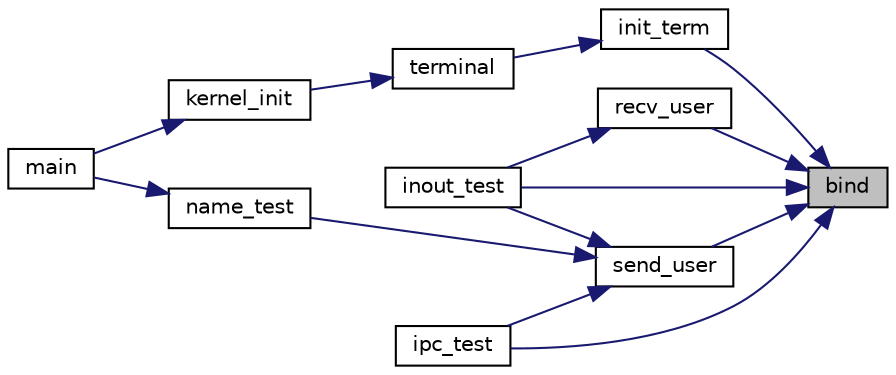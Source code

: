 digraph "bind"
{
 // LATEX_PDF_SIZE
  edge [fontname="Helvetica",fontsize="10",labelfontname="Helvetica",labelfontsize="10"];
  node [fontname="Helvetica",fontsize="10",shape=record];
  rankdir="RL";
  Node1 [label="bind",height=0.2,width=0.4,color="black", fillcolor="grey75", style="filled", fontcolor="black",tooltip="Binds a message box to the running process."];
  Node1 -> Node2 [dir="back",color="midnightblue",fontsize="10",style="solid"];
  Node2 [label="init_term",height=0.2,width=0.4,color="black", fillcolor="white", style="filled",URL="$k__terminal_8h.html#a3cbd88ed10b5fb037f3a043d3513cbf3",tooltip="Initializes the terminal settings."];
  Node2 -> Node3 [dir="back",color="midnightblue",fontsize="10",style="solid"];
  Node3 [label="terminal",height=0.2,width=0.4,color="black", fillcolor="white", style="filled",URL="$k__terminal_8h.html#aadb0857d6d4bedf44cea1a4d10b01947",tooltip="Terminal process."];
  Node3 -> Node4 [dir="back",color="midnightblue",fontsize="10",style="solid"];
  Node4 [label="kernel_init",height=0.2,width=0.4,color="black", fillcolor="white", style="filled",URL="$k__handlers_8h.html#a3f19ffb1e6c83b6c0203fd69c0534437",tooltip="Initializes kernel data structures, drivers, and critical processes."];
  Node4 -> Node5 [dir="back",color="midnightblue",fontsize="10",style="solid"];
  Node5 [label="main",height=0.2,width=0.4,color="black", fillcolor="white", style="filled",URL="$main_8c.html#a840291bc02cba5474a4cb46a9b9566fe",tooltip="main.c"];
  Node1 -> Node6 [dir="back",color="midnightblue",fontsize="10",style="solid"];
  Node6 [label="inout_test",height=0.2,width=0.4,color="black", fillcolor="white", style="filled",URL="$main_8c.html#a9e1e3b7a7b222db64874c2cda0103865",tooltip=" "];
  Node1 -> Node7 [dir="back",color="midnightblue",fontsize="10",style="solid"];
  Node7 [label="ipc_test",height=0.2,width=0.4,color="black", fillcolor="white", style="filled",URL="$main_8c.html#af5356c2ce5eee233f4c94682e76a8d93",tooltip=" "];
  Node1 -> Node8 [dir="back",color="midnightblue",fontsize="10",style="solid"];
  Node8 [label="recv_user",height=0.2,width=0.4,color="black", fillcolor="white", style="filled",URL="$calls_8h.html#a67cfc95199f6a35287de875c59178767",tooltip="Receives a character string from the IO server (generated by the user)."];
  Node8 -> Node6 [dir="back",color="midnightblue",fontsize="10",style="solid"];
  Node1 -> Node9 [dir="back",color="midnightblue",fontsize="10",style="solid"];
  Node9 [label="send_user",height=0.2,width=0.4,color="black", fillcolor="white", style="filled",URL="$calls_8h.html#a3db582ffbfa51b05d8c8d1fba49f58b1",tooltip="Send a character string to IO server to be displayed to user."];
  Node9 -> Node6 [dir="back",color="midnightblue",fontsize="10",style="solid"];
  Node9 -> Node7 [dir="back",color="midnightblue",fontsize="10",style="solid"];
  Node9 -> Node10 [dir="back",color="midnightblue",fontsize="10",style="solid"];
  Node10 [label="name_test",height=0.2,width=0.4,color="black", fillcolor="white", style="filled",URL="$main_8c.html#a416c7a37281a2ac72d7bd28eb09c7c7a",tooltip=" "];
  Node10 -> Node5 [dir="back",color="midnightblue",fontsize="10",style="solid"];
}
